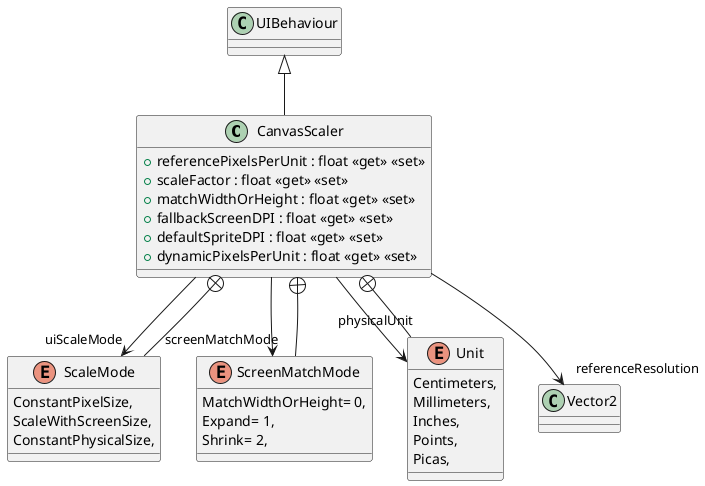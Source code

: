 @startuml
class CanvasScaler {
    + referencePixelsPerUnit : float <<get>> <<set>>
    + scaleFactor : float <<get>> <<set>>
    + matchWidthOrHeight : float <<get>> <<set>>
    + fallbackScreenDPI : float <<get>> <<set>>
    + defaultSpriteDPI : float <<get>> <<set>>
    + dynamicPixelsPerUnit : float <<get>> <<set>>
}
enum ScaleMode {
    ConstantPixelSize,
    ScaleWithScreenSize,
    ConstantPhysicalSize,
}
enum ScreenMatchMode {
    MatchWidthOrHeight= 0,
    Expand= 1,
    Shrink= 2,
}
enum Unit {
    Centimeters,
    Millimeters,
    Inches,
    Points,
    Picas,
}
UIBehaviour <|-- CanvasScaler
CanvasScaler --> "uiScaleMode" ScaleMode
CanvasScaler --> "referenceResolution" Vector2
CanvasScaler --> "screenMatchMode" ScreenMatchMode
CanvasScaler --> "physicalUnit" Unit
CanvasScaler +-- ScaleMode
CanvasScaler +-- ScreenMatchMode
CanvasScaler +-- Unit
@enduml
